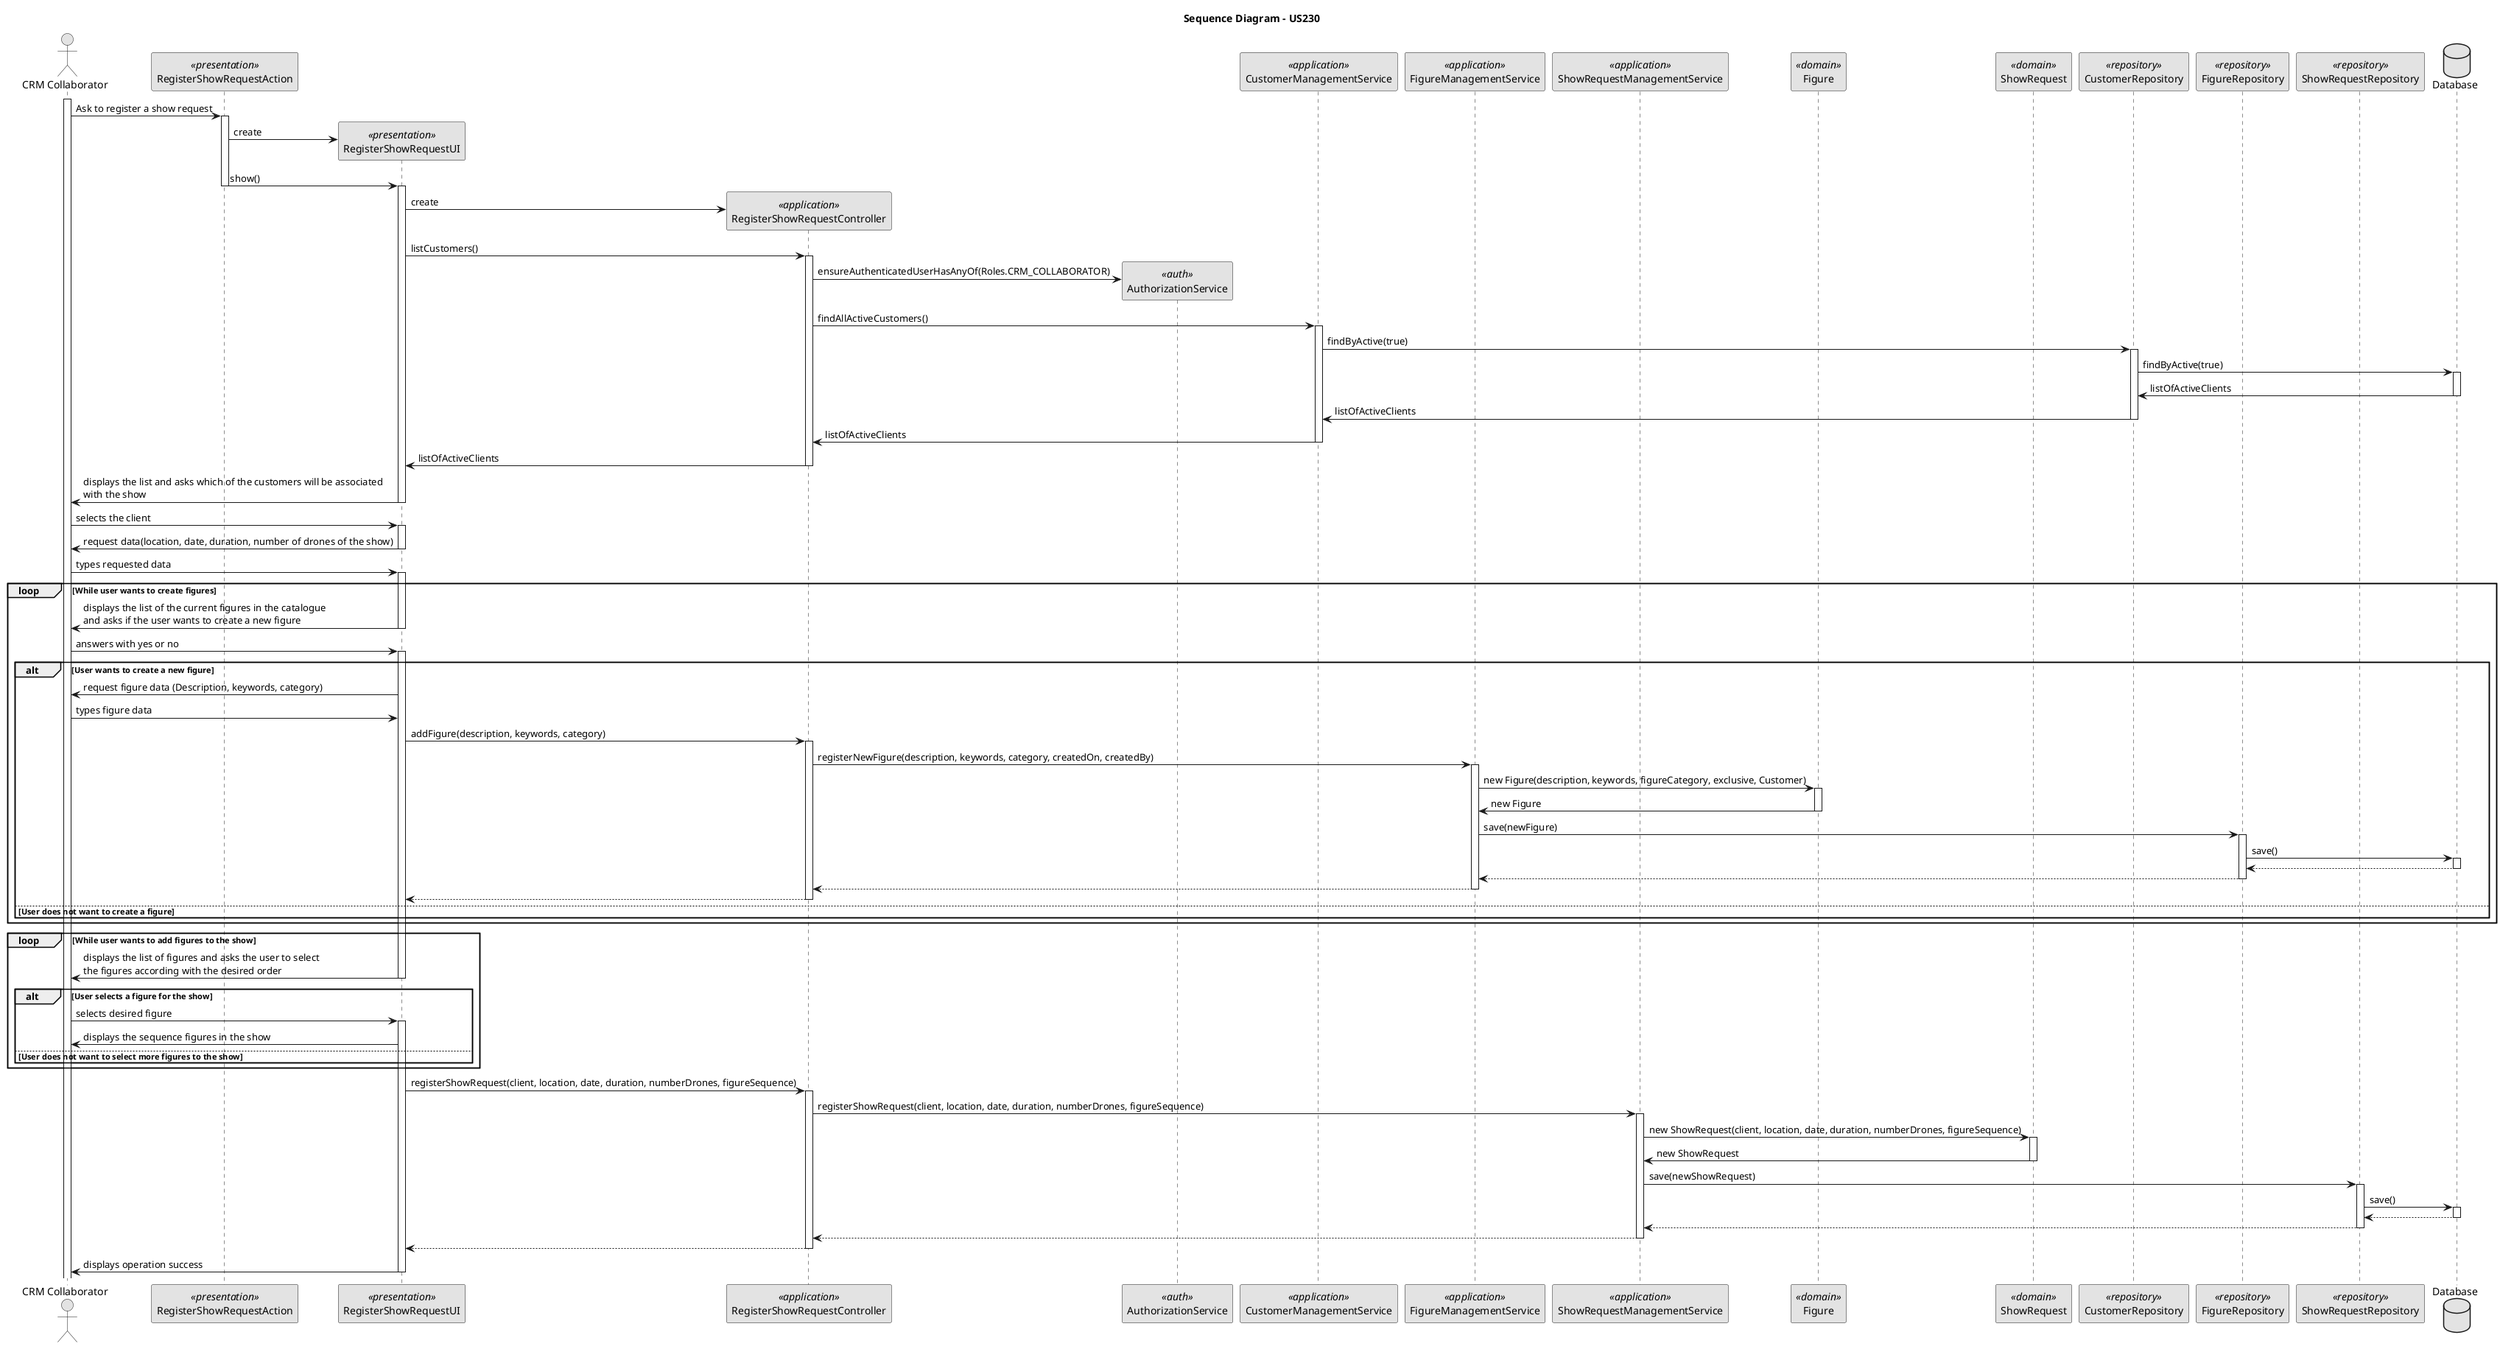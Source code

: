 @startuml
skinparam monochrome true
skinparam packageStyle rectangle
skinparam shadowing false

actor "CRM Collaborator" as crmCollaborator
participant "RegisterShowRequestAction" as ACTION <<presentation>>
participant "RegisterShowRequestUI" as UI <<presentation>>
participant "RegisterShowRequestController" as CTRL <<application>>
participant "AuthorizationService" as AuthorizationService <<auth>>
participant "CustomerManagementService" as CustomerManagementService <<application>>
participant "FigureManagementService" as FigureManagementService <<application>>
participant "ShowRequestManagementService" as ShowRequestManagementService <<application>>
participant "Figure" as Figure <<domain>>
participant "ShowRequest" as ShowRequest <<domain>>
participant "CustomerRepository" as CustomerRepository <<repository>>
participant "FigureRepository" as FigureRepository <<repository>>
participant "ShowRequestRepository" as ShowRequestRepository <<repository>>
database "Database" as Database

title Sequence Diagram - US230

 activate crmCollaborator

     crmCollaborator -> ACTION : Ask to register a show request
     activate ACTION

        ACTION -> UI** : create
        ACTION -> UI : show()
        deactivate ACTION

        activate UI

        UI -> CTRL**: create
        UI -> CTRL : listCustomers()
        activate CTRL

            CTRL -> AuthorizationService** : ensureAuthenticatedUserHasAnyOf(Roles.CRM_COLLABORATOR)
            CTRL -> CustomerManagementService : findAllActiveCustomers()
            activate CustomerManagementService

                CustomerManagementService -> CustomerRepository : findByActive(true)
                activate CustomerRepository

                    CustomerRepository -> Database : findByActive(true)
                    activate Database

                        Database -> CustomerRepository : listOfActiveClients
                    deactivate Database

                    CustomerRepository -> CustomerManagementService : listOfActiveClients
                deactivate CustomerRepository

                CustomerManagementService -> CTRL : listOfActiveClients
            deactivate CustomerManagementService

            CTRL -> UI : listOfActiveClients
        deactivate CTRL
        UI -> crmCollaborator : displays the list and asks which of the customers will be associated \nwith the show
     deactivate UI

     crmCollaborator -> UI : selects the client
     activate UI

        UI -> crmCollaborator : request data(location, date, duration, number of drones of the show)
     deactivate UI

     crmCollaborator -> UI : types requested data
     activate UI

         loop While user wants to create figures
         UI -> crmCollaborator : displays the list of the current figures in the catalogue \nand asks if the user wants to create a new figure
     deactivate UI

     crmCollaborator -> UI : answers with yes or no
     activate UI

         alt User wants to create a new figure
            UI -> crmCollaborator : request figure data (Description, keywords, category)
            crmCollaborator -> UI : types figure data
            UI -> CTRL : addFigure(description, keywords, category)
            activate CTRL

                CTRL -> FigureManagementService : registerNewFigure(description, keywords, category, createdOn, createdBy)
                activate FigureManagementService

                    FigureManagementService -> Figure : new Figure(description, keywords, figureCategory, exclusive, Customer)
                    activate Figure

                        Figure -> FigureManagementService : new Figure
                    deactivate Figure

                    FigureManagementService -> FigureRepository : save(newFigure)
                    activate FigureRepository

                        FigureRepository -> Database : save()
                        activate Database

                            Database --> FigureRepository
                        deactivate Database

                        FigureRepository --> FigureManagementService :
                    deactivate FigureRepository

                    FigureManagementService --> CTRL :
                deactivate FigureManagementService

                CTRL --> UI :
            deactivate CTRL
         else User does not want to create a figure

         end
         end

         loop While user wants to add figures to the show
         UI -> crmCollaborator : displays the list of figures and asks the user to select \nthe figures according with the desired order
     deactivate UI
     alt User selects a figure for the show
     crmCollaborator -> UI : selects desired figure
     activate UI

        UI -> crmCollaborator : displays the sequence figures in the show
        else User does not want to select more figures to the show
        end
        end

        UI -> CTRL : registerShowRequest(client, location, date, duration, numberDrones, figureSequence)
        activate CTRL

            CTRL -> ShowRequestManagementService : registerShowRequest(client, location, date, duration, numberDrones, figureSequence)
            activate ShowRequestManagementService

                ShowRequestManagementService -> ShowRequest : new ShowRequest(client, location, date, duration, numberDrones, figureSequence)
                activate ShowRequest

                    ShowRequest -> ShowRequestManagementService : new ShowRequest
                deactivate ShowRequest

                ShowRequestManagementService -> ShowRequestRepository : save(newShowRequest)
                activate ShowRequestRepository

                    ShowRequestRepository -> Database : save()
                    activate Database

                        Database --> ShowRequestRepository :
                    deactivate Database

                    ShowRequestRepository --> ShowRequestManagementService :
                deactivate ShowRequestRepository

                ShowRequestManagementService --> CTRL :
            deactivate ShowRequestManagementService

            CTRL --> UI :
        deactivate CTRL

        UI -> crmCollaborator : displays operation success
     deactivate UI
 @enduml